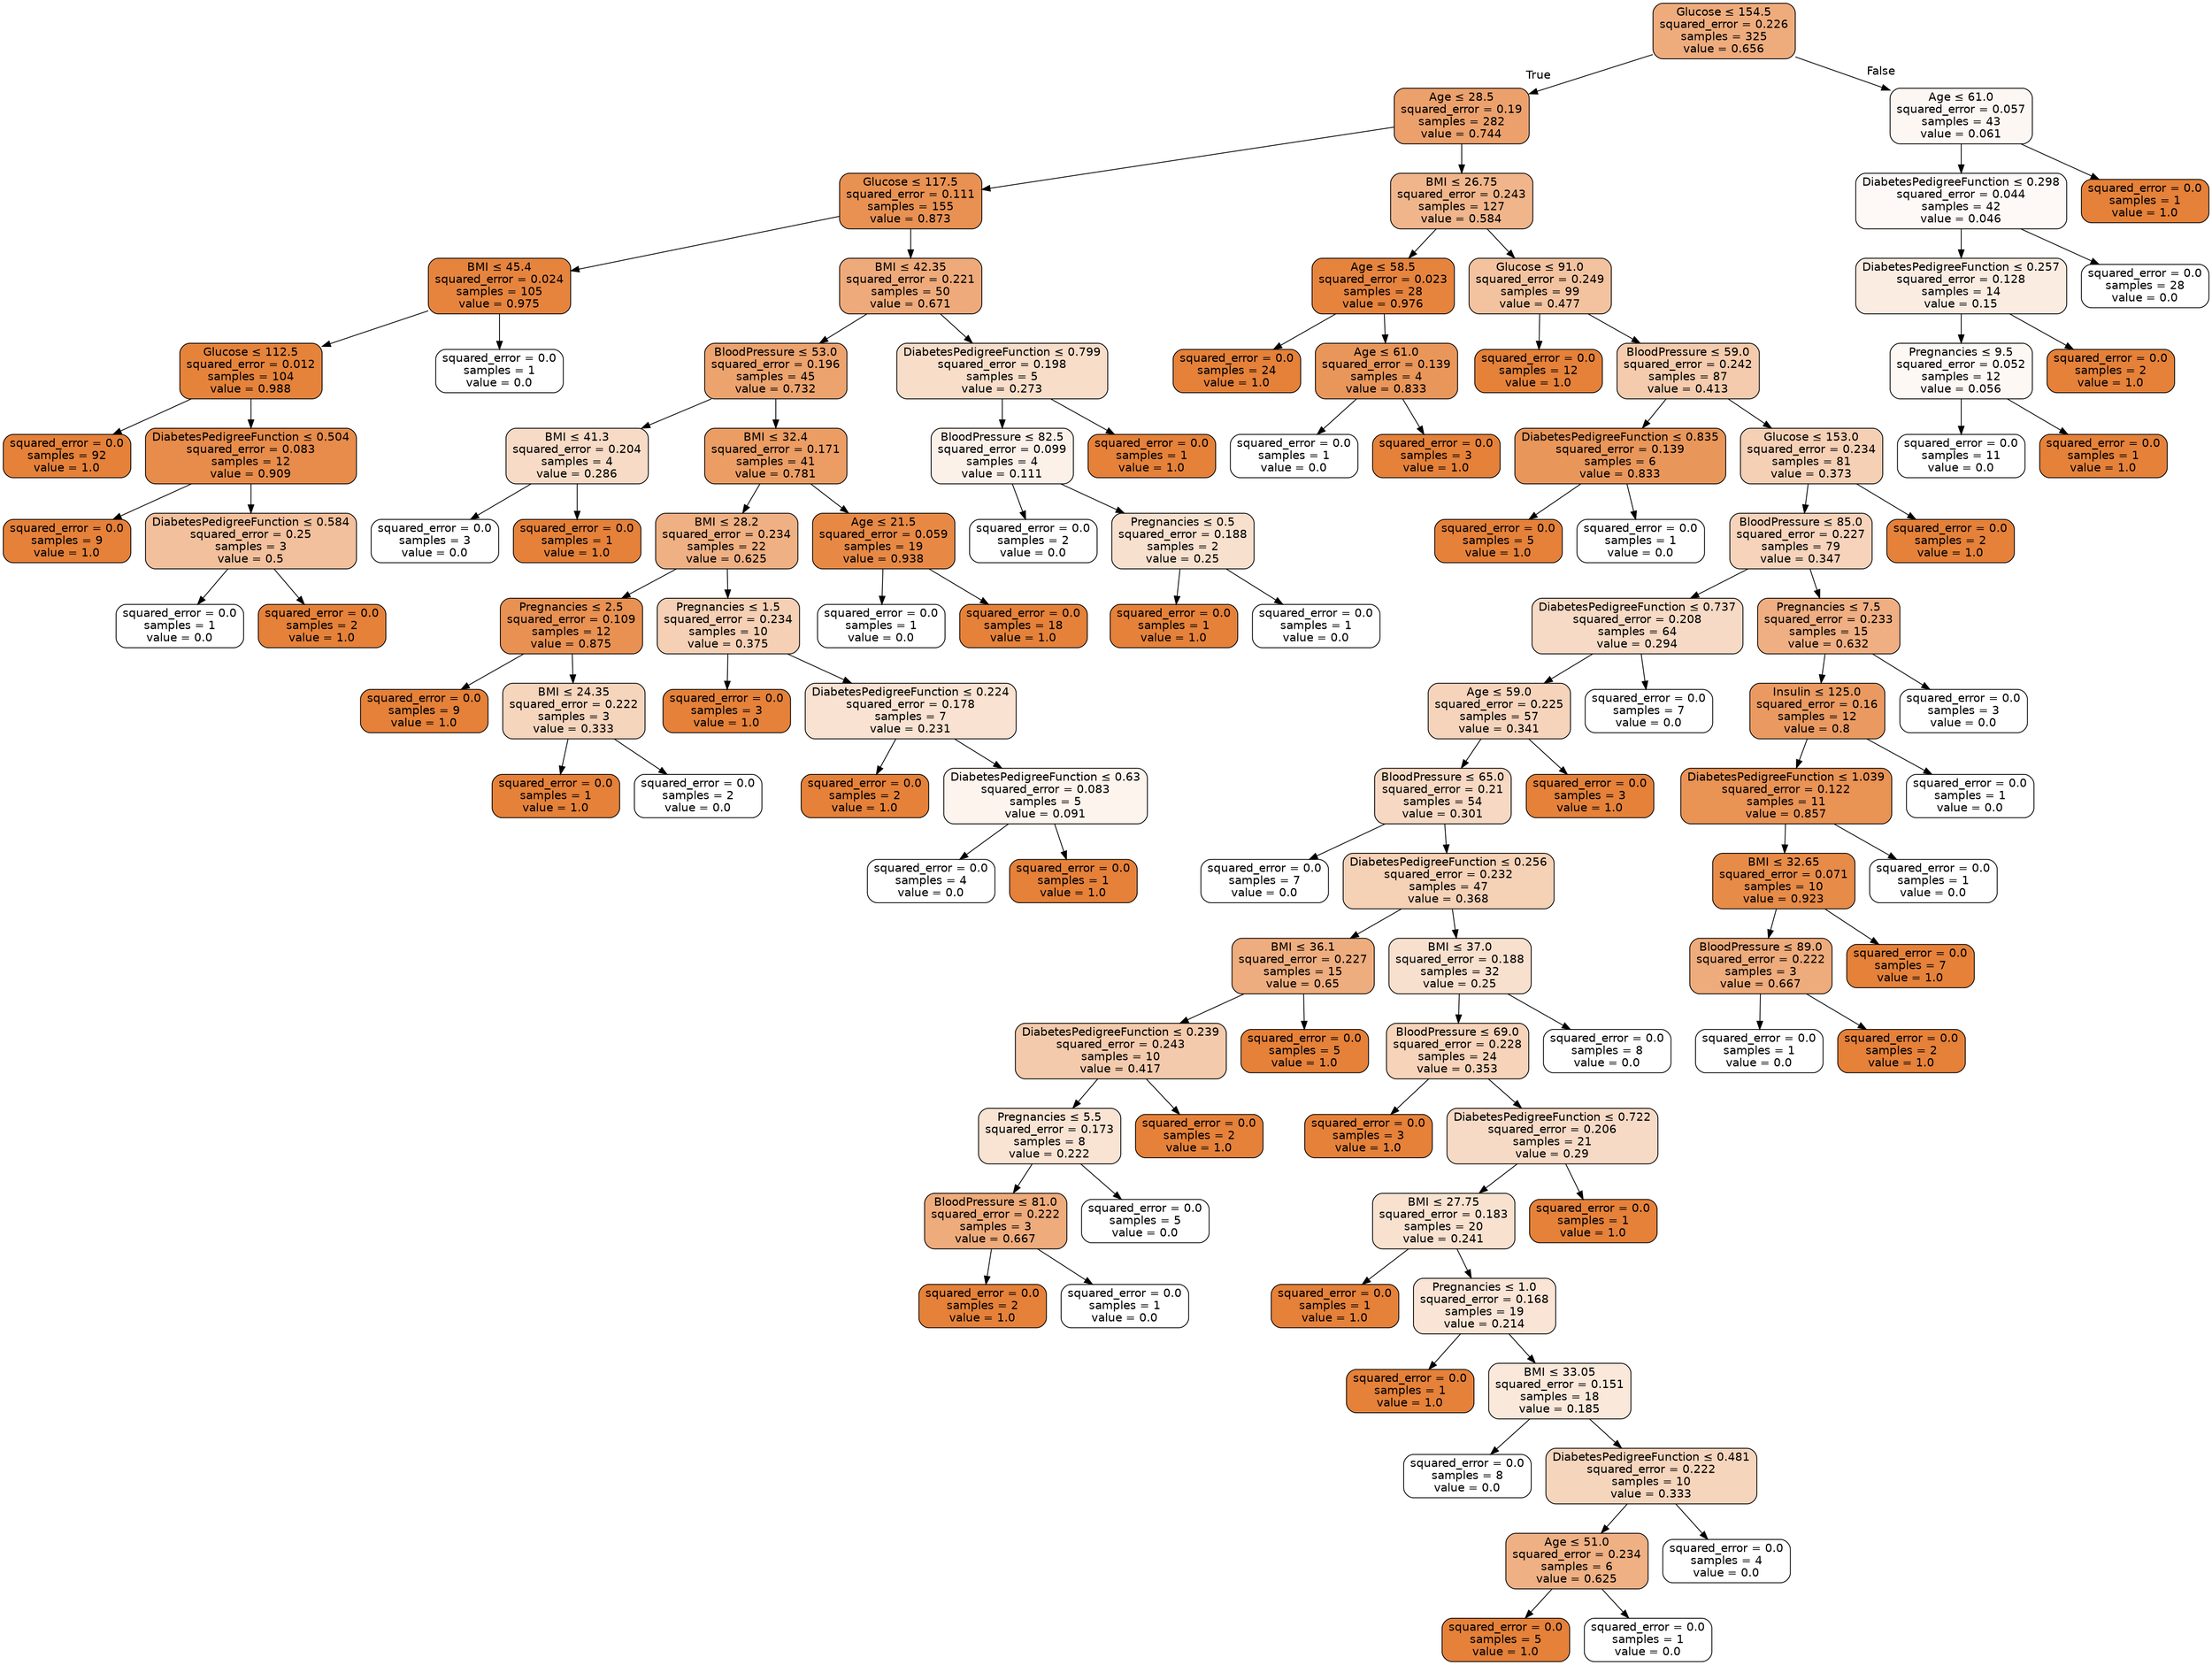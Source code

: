 digraph Tree {
node [shape=box, style="filled, rounded", color="black", fontname="helvetica"] ;
edge [fontname="helvetica"] ;
0 [label=<Glucose &le; 154.5<br/>squared_error = 0.226<br/>samples = 325<br/>value = 0.656>, fillcolor="#eeac7d"] ;
1 [label=<Age &le; 28.5<br/>squared_error = 0.19<br/>samples = 282<br/>value = 0.744>, fillcolor="#eca16c"] ;
0 -> 1 [labeldistance=2.5, labelangle=45, headlabel="True"] ;
2 [label=<Glucose &le; 117.5<br/>squared_error = 0.111<br/>samples = 155<br/>value = 0.873>, fillcolor="#e89152"] ;
1 -> 2 ;
3 [label=<BMI &le; 45.4<br/>squared_error = 0.024<br/>samples = 105<br/>value = 0.975>, fillcolor="#e6843e"] ;
2 -> 3 ;
4 [label=<Glucose &le; 112.5<br/>squared_error = 0.012<br/>samples = 104<br/>value = 0.988>, fillcolor="#e5833b"] ;
3 -> 4 ;
5 [label=<squared_error = 0.0<br/>samples = 92<br/>value = 1.0>, fillcolor="#e58139"] ;
4 -> 5 ;
6 [label=<DiabetesPedigreeFunction &le; 0.504<br/>squared_error = 0.083<br/>samples = 12<br/>value = 0.909>, fillcolor="#e78c4b"] ;
4 -> 6 ;
7 [label=<squared_error = 0.0<br/>samples = 9<br/>value = 1.0>, fillcolor="#e58139"] ;
6 -> 7 ;
8 [label=<DiabetesPedigreeFunction &le; 0.584<br/>squared_error = 0.25<br/>samples = 3<br/>value = 0.5>, fillcolor="#f2c09c"] ;
6 -> 8 ;
9 [label=<squared_error = 0.0<br/>samples = 1<br/>value = 0.0>, fillcolor="#ffffff"] ;
8 -> 9 ;
10 [label=<squared_error = 0.0<br/>samples = 2<br/>value = 1.0>, fillcolor="#e58139"] ;
8 -> 10 ;
11 [label=<squared_error = 0.0<br/>samples = 1<br/>value = 0.0>, fillcolor="#ffffff"] ;
3 -> 11 ;
12 [label=<BMI &le; 42.35<br/>squared_error = 0.221<br/>samples = 50<br/>value = 0.671>, fillcolor="#eeaa7a"] ;
2 -> 12 ;
13 [label=<BloodPressure &le; 53.0<br/>squared_error = 0.196<br/>samples = 45<br/>value = 0.732>, fillcolor="#eca36e"] ;
12 -> 13 ;
14 [label=<BMI &le; 41.3<br/>squared_error = 0.204<br/>samples = 4<br/>value = 0.286>, fillcolor="#f8dbc6"] ;
13 -> 14 ;
15 [label=<squared_error = 0.0<br/>samples = 3<br/>value = 0.0>, fillcolor="#ffffff"] ;
14 -> 15 ;
16 [label=<squared_error = 0.0<br/>samples = 1<br/>value = 1.0>, fillcolor="#e58139"] ;
14 -> 16 ;
17 [label=<BMI &le; 32.4<br/>squared_error = 0.171<br/>samples = 41<br/>value = 0.781>, fillcolor="#eb9d64"] ;
13 -> 17 ;
18 [label=<BMI &le; 28.2<br/>squared_error = 0.234<br/>samples = 22<br/>value = 0.625>, fillcolor="#efb083"] ;
17 -> 18 ;
19 [label=<Pregnancies &le; 2.5<br/>squared_error = 0.109<br/>samples = 12<br/>value = 0.875>, fillcolor="#e89152"] ;
18 -> 19 ;
20 [label=<squared_error = 0.0<br/>samples = 9<br/>value = 1.0>, fillcolor="#e58139"] ;
19 -> 20 ;
21 [label=<BMI &le; 24.35<br/>squared_error = 0.222<br/>samples = 3<br/>value = 0.333>, fillcolor="#f6d5bd"] ;
19 -> 21 ;
22 [label=<squared_error = 0.0<br/>samples = 1<br/>value = 1.0>, fillcolor="#e58139"] ;
21 -> 22 ;
23 [label=<squared_error = 0.0<br/>samples = 2<br/>value = 0.0>, fillcolor="#ffffff"] ;
21 -> 23 ;
24 [label=<Pregnancies &le; 1.5<br/>squared_error = 0.234<br/>samples = 10<br/>value = 0.375>, fillcolor="#f5d0b5"] ;
18 -> 24 ;
25 [label=<squared_error = 0.0<br/>samples = 3<br/>value = 1.0>, fillcolor="#e58139"] ;
24 -> 25 ;
26 [label=<DiabetesPedigreeFunction &le; 0.224<br/>squared_error = 0.178<br/>samples = 7<br/>value = 0.231>, fillcolor="#f9e2d1"] ;
24 -> 26 ;
27 [label=<squared_error = 0.0<br/>samples = 2<br/>value = 1.0>, fillcolor="#e58139"] ;
26 -> 27 ;
28 [label=<DiabetesPedigreeFunction &le; 0.63<br/>squared_error = 0.083<br/>samples = 5<br/>value = 0.091>, fillcolor="#fdf4ed"] ;
26 -> 28 ;
29 [label=<squared_error = 0.0<br/>samples = 4<br/>value = 0.0>, fillcolor="#ffffff"] ;
28 -> 29 ;
30 [label=<squared_error = 0.0<br/>samples = 1<br/>value = 1.0>, fillcolor="#e58139"] ;
28 -> 30 ;
31 [label=<Age &le; 21.5<br/>squared_error = 0.059<br/>samples = 19<br/>value = 0.938>, fillcolor="#e78945"] ;
17 -> 31 ;
32 [label=<squared_error = 0.0<br/>samples = 1<br/>value = 0.0>, fillcolor="#ffffff"] ;
31 -> 32 ;
33 [label=<squared_error = 0.0<br/>samples = 18<br/>value = 1.0>, fillcolor="#e58139"] ;
31 -> 33 ;
34 [label=<DiabetesPedigreeFunction &le; 0.799<br/>squared_error = 0.198<br/>samples = 5<br/>value = 0.273>, fillcolor="#f8ddc9"] ;
12 -> 34 ;
35 [label=<BloodPressure &le; 82.5<br/>squared_error = 0.099<br/>samples = 4<br/>value = 0.111>, fillcolor="#fcf1e9"] ;
34 -> 35 ;
36 [label=<squared_error = 0.0<br/>samples = 2<br/>value = 0.0>, fillcolor="#ffffff"] ;
35 -> 36 ;
37 [label=<Pregnancies &le; 0.5<br/>squared_error = 0.188<br/>samples = 2<br/>value = 0.25>, fillcolor="#f8e0ce"] ;
35 -> 37 ;
38 [label=<squared_error = 0.0<br/>samples = 1<br/>value = 1.0>, fillcolor="#e58139"] ;
37 -> 38 ;
39 [label=<squared_error = 0.0<br/>samples = 1<br/>value = 0.0>, fillcolor="#ffffff"] ;
37 -> 39 ;
40 [label=<squared_error = 0.0<br/>samples = 1<br/>value = 1.0>, fillcolor="#e58139"] ;
34 -> 40 ;
41 [label=<BMI &le; 26.75<br/>squared_error = 0.243<br/>samples = 127<br/>value = 0.584>, fillcolor="#f0b58b"] ;
1 -> 41 ;
42 [label=<Age &le; 58.5<br/>squared_error = 0.023<br/>samples = 28<br/>value = 0.976>, fillcolor="#e6843e"] ;
41 -> 42 ;
43 [label=<squared_error = 0.0<br/>samples = 24<br/>value = 1.0>, fillcolor="#e58139"] ;
42 -> 43 ;
44 [label=<Age &le; 61.0<br/>squared_error = 0.139<br/>samples = 4<br/>value = 0.833>, fillcolor="#e9965a"] ;
42 -> 44 ;
45 [label=<squared_error = 0.0<br/>samples = 1<br/>value = 0.0>, fillcolor="#ffffff"] ;
44 -> 45 ;
46 [label=<squared_error = 0.0<br/>samples = 3<br/>value = 1.0>, fillcolor="#e58139"] ;
44 -> 46 ;
47 [label=<Glucose &le; 91.0<br/>squared_error = 0.249<br/>samples = 99<br/>value = 0.477>, fillcolor="#f3c3a0"] ;
41 -> 47 ;
48 [label=<squared_error = 0.0<br/>samples = 12<br/>value = 1.0>, fillcolor="#e58139"] ;
47 -> 48 ;
49 [label=<BloodPressure &le; 59.0<br/>squared_error = 0.242<br/>samples = 87<br/>value = 0.413>, fillcolor="#f4cbad"] ;
47 -> 49 ;
50 [label=<DiabetesPedigreeFunction &le; 0.835<br/>squared_error = 0.139<br/>samples = 6<br/>value = 0.833>, fillcolor="#e9965a"] ;
49 -> 50 ;
51 [label=<squared_error = 0.0<br/>samples = 5<br/>value = 1.0>, fillcolor="#e58139"] ;
50 -> 51 ;
52 [label=<squared_error = 0.0<br/>samples = 1<br/>value = 0.0>, fillcolor="#ffffff"] ;
50 -> 52 ;
53 [label=<Glucose &le; 153.0<br/>squared_error = 0.234<br/>samples = 81<br/>value = 0.373>, fillcolor="#f5d0b5"] ;
49 -> 53 ;
54 [label=<BloodPressure &le; 85.0<br/>squared_error = 0.227<br/>samples = 79<br/>value = 0.347>, fillcolor="#f6d3ba"] ;
53 -> 54 ;
55 [label=<DiabetesPedigreeFunction &le; 0.737<br/>squared_error = 0.208<br/>samples = 64<br/>value = 0.294>, fillcolor="#f7dac5"] ;
54 -> 55 ;
56 [label=<Age &le; 59.0<br/>squared_error = 0.225<br/>samples = 57<br/>value = 0.341>, fillcolor="#f6d4bc"] ;
55 -> 56 ;
57 [label=<BloodPressure &le; 65.0<br/>squared_error = 0.21<br/>samples = 54<br/>value = 0.301>, fillcolor="#f7d9c3"] ;
56 -> 57 ;
58 [label=<squared_error = 0.0<br/>samples = 7<br/>value = 0.0>, fillcolor="#ffffff"] ;
57 -> 58 ;
59 [label=<DiabetesPedigreeFunction &le; 0.256<br/>squared_error = 0.232<br/>samples = 47<br/>value = 0.368>, fillcolor="#f5d1b6"] ;
57 -> 59 ;
60 [label=<BMI &le; 36.1<br/>squared_error = 0.227<br/>samples = 15<br/>value = 0.65>, fillcolor="#eead7e"] ;
59 -> 60 ;
61 [label=<DiabetesPedigreeFunction &le; 0.239<br/>squared_error = 0.243<br/>samples = 10<br/>value = 0.417>, fillcolor="#f4caac"] ;
60 -> 61 ;
62 [label=<Pregnancies &le; 5.5<br/>squared_error = 0.173<br/>samples = 8<br/>value = 0.222>, fillcolor="#f9e3d3"] ;
61 -> 62 ;
63 [label=<BloodPressure &le; 81.0<br/>squared_error = 0.222<br/>samples = 3<br/>value = 0.667>, fillcolor="#eeab7b"] ;
62 -> 63 ;
64 [label=<squared_error = 0.0<br/>samples = 2<br/>value = 1.0>, fillcolor="#e58139"] ;
63 -> 64 ;
65 [label=<squared_error = 0.0<br/>samples = 1<br/>value = 0.0>, fillcolor="#ffffff"] ;
63 -> 65 ;
66 [label=<squared_error = 0.0<br/>samples = 5<br/>value = 0.0>, fillcolor="#ffffff"] ;
62 -> 66 ;
67 [label=<squared_error = 0.0<br/>samples = 2<br/>value = 1.0>, fillcolor="#e58139"] ;
61 -> 67 ;
68 [label=<squared_error = 0.0<br/>samples = 5<br/>value = 1.0>, fillcolor="#e58139"] ;
60 -> 68 ;
69 [label=<BMI &le; 37.0<br/>squared_error = 0.188<br/>samples = 32<br/>value = 0.25>, fillcolor="#f8e0ce"] ;
59 -> 69 ;
70 [label=<BloodPressure &le; 69.0<br/>squared_error = 0.228<br/>samples = 24<br/>value = 0.353>, fillcolor="#f6d3b9"] ;
69 -> 70 ;
71 [label=<squared_error = 0.0<br/>samples = 3<br/>value = 1.0>, fillcolor="#e58139"] ;
70 -> 71 ;
72 [label=<DiabetesPedigreeFunction &le; 0.722<br/>squared_error = 0.206<br/>samples = 21<br/>value = 0.29>, fillcolor="#f7dac6"] ;
70 -> 72 ;
73 [label=<BMI &le; 27.75<br/>squared_error = 0.183<br/>samples = 20<br/>value = 0.241>, fillcolor="#f9e1cf"] ;
72 -> 73 ;
74 [label=<squared_error = 0.0<br/>samples = 1<br/>value = 1.0>, fillcolor="#e58139"] ;
73 -> 74 ;
75 [label=<Pregnancies &le; 1.0<br/>squared_error = 0.168<br/>samples = 19<br/>value = 0.214>, fillcolor="#f9e4d5"] ;
73 -> 75 ;
76 [label=<squared_error = 0.0<br/>samples = 1<br/>value = 1.0>, fillcolor="#e58139"] ;
75 -> 76 ;
77 [label=<BMI &le; 33.05<br/>squared_error = 0.151<br/>samples = 18<br/>value = 0.185>, fillcolor="#fae8da"] ;
75 -> 77 ;
78 [label=<squared_error = 0.0<br/>samples = 8<br/>value = 0.0>, fillcolor="#ffffff"] ;
77 -> 78 ;
79 [label=<DiabetesPedigreeFunction &le; 0.481<br/>squared_error = 0.222<br/>samples = 10<br/>value = 0.333>, fillcolor="#f6d5bd"] ;
77 -> 79 ;
80 [label=<Age &le; 51.0<br/>squared_error = 0.234<br/>samples = 6<br/>value = 0.625>, fillcolor="#efb083"] ;
79 -> 80 ;
81 [label=<squared_error = 0.0<br/>samples = 5<br/>value = 1.0>, fillcolor="#e58139"] ;
80 -> 81 ;
82 [label=<squared_error = 0.0<br/>samples = 1<br/>value = 0.0>, fillcolor="#ffffff"] ;
80 -> 82 ;
83 [label=<squared_error = 0.0<br/>samples = 4<br/>value = 0.0>, fillcolor="#ffffff"] ;
79 -> 83 ;
84 [label=<squared_error = 0.0<br/>samples = 1<br/>value = 1.0>, fillcolor="#e58139"] ;
72 -> 84 ;
85 [label=<squared_error = 0.0<br/>samples = 8<br/>value = 0.0>, fillcolor="#ffffff"] ;
69 -> 85 ;
86 [label=<squared_error = 0.0<br/>samples = 3<br/>value = 1.0>, fillcolor="#e58139"] ;
56 -> 86 ;
87 [label=<squared_error = 0.0<br/>samples = 7<br/>value = 0.0>, fillcolor="#ffffff"] ;
55 -> 87 ;
88 [label=<Pregnancies &le; 7.5<br/>squared_error = 0.233<br/>samples = 15<br/>value = 0.632>, fillcolor="#efaf82"] ;
54 -> 88 ;
89 [label=<Insulin &le; 125.0<br/>squared_error = 0.16<br/>samples = 12<br/>value = 0.8>, fillcolor="#ea9a61"] ;
88 -> 89 ;
90 [label=<DiabetesPedigreeFunction &le; 1.039<br/>squared_error = 0.122<br/>samples = 11<br/>value = 0.857>, fillcolor="#e99355"] ;
89 -> 90 ;
91 [label=<BMI &le; 32.65<br/>squared_error = 0.071<br/>samples = 10<br/>value = 0.923>, fillcolor="#e78b48"] ;
90 -> 91 ;
92 [label=<BloodPressure &le; 89.0<br/>squared_error = 0.222<br/>samples = 3<br/>value = 0.667>, fillcolor="#eeab7b"] ;
91 -> 92 ;
93 [label=<squared_error = 0.0<br/>samples = 1<br/>value = 0.0>, fillcolor="#ffffff"] ;
92 -> 93 ;
94 [label=<squared_error = 0.0<br/>samples = 2<br/>value = 1.0>, fillcolor="#e58139"] ;
92 -> 94 ;
95 [label=<squared_error = 0.0<br/>samples = 7<br/>value = 1.0>, fillcolor="#e58139"] ;
91 -> 95 ;
96 [label=<squared_error = 0.0<br/>samples = 1<br/>value = 0.0>, fillcolor="#ffffff"] ;
90 -> 96 ;
97 [label=<squared_error = 0.0<br/>samples = 1<br/>value = 0.0>, fillcolor="#ffffff"] ;
89 -> 97 ;
98 [label=<squared_error = 0.0<br/>samples = 3<br/>value = 0.0>, fillcolor="#ffffff"] ;
88 -> 98 ;
99 [label=<squared_error = 0.0<br/>samples = 2<br/>value = 1.0>, fillcolor="#e58139"] ;
53 -> 99 ;
100 [label=<Age &le; 61.0<br/>squared_error = 0.057<br/>samples = 43<br/>value = 0.061>, fillcolor="#fdf7f3"] ;
0 -> 100 [labeldistance=2.5, labelangle=-45, headlabel="False"] ;
101 [label=<DiabetesPedigreeFunction &le; 0.298<br/>squared_error = 0.044<br/>samples = 42<br/>value = 0.046>, fillcolor="#fef9f6"] ;
100 -> 101 ;
102 [label=<DiabetesPedigreeFunction &le; 0.257<br/>squared_error = 0.128<br/>samples = 14<br/>value = 0.15>, fillcolor="#fbece1"] ;
101 -> 102 ;
103 [label=<Pregnancies &le; 9.5<br/>squared_error = 0.052<br/>samples = 12<br/>value = 0.056>, fillcolor="#fef8f4"] ;
102 -> 103 ;
104 [label=<squared_error = 0.0<br/>samples = 11<br/>value = 0.0>, fillcolor="#ffffff"] ;
103 -> 104 ;
105 [label=<squared_error = 0.0<br/>samples = 1<br/>value = 1.0>, fillcolor="#e58139"] ;
103 -> 105 ;
106 [label=<squared_error = 0.0<br/>samples = 2<br/>value = 1.0>, fillcolor="#e58139"] ;
102 -> 106 ;
107 [label=<squared_error = 0.0<br/>samples = 28<br/>value = 0.0>, fillcolor="#ffffff"] ;
101 -> 107 ;
108 [label=<squared_error = 0.0<br/>samples = 1<br/>value = 1.0>, fillcolor="#e58139"] ;
100 -> 108 ;
}